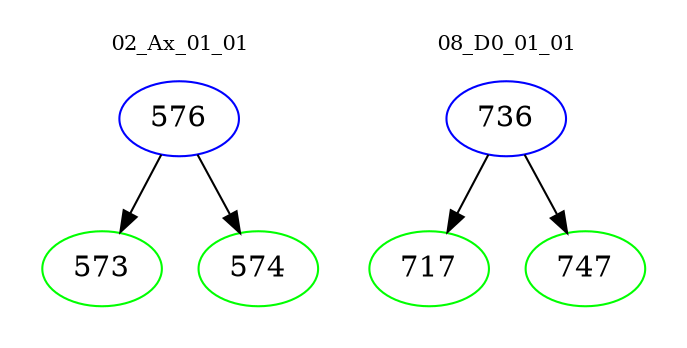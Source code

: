 digraph{
subgraph cluster_0 {
color = white
label = "02_Ax_01_01";
fontsize=10;
T0_576 [label="576", color="blue"]
T0_576 -> T0_573 [color="black"]
T0_573 [label="573", color="green"]
T0_576 -> T0_574 [color="black"]
T0_574 [label="574", color="green"]
}
subgraph cluster_1 {
color = white
label = "08_D0_01_01";
fontsize=10;
T1_736 [label="736", color="blue"]
T1_736 -> T1_717 [color="black"]
T1_717 [label="717", color="green"]
T1_736 -> T1_747 [color="black"]
T1_747 [label="747", color="green"]
}
}
